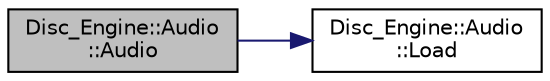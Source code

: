 digraph "Disc_Engine::Audio::Audio"
{
  edge [fontname="Helvetica",fontsize="10",labelfontname="Helvetica",labelfontsize="10"];
  node [fontname="Helvetica",fontsize="10",shape=record];
  rankdir="LR";
  Node0 [label="Disc_Engine::Audio\l::Audio",height=0.2,width=0.4,color="black", fillcolor="grey75", style="filled", fontcolor="black"];
  Node0 -> Node1 [color="midnightblue",fontsize="10",style="solid",fontname="Helvetica"];
  Node1 [label="Disc_Engine::Audio\l::Load",height=0.2,width=0.4,color="black", fillcolor="white", style="filled",URL="$class_disc___engine_1_1_audio.html#af0738b4f4815eadcb3ed36a29e1601d3"];
}
